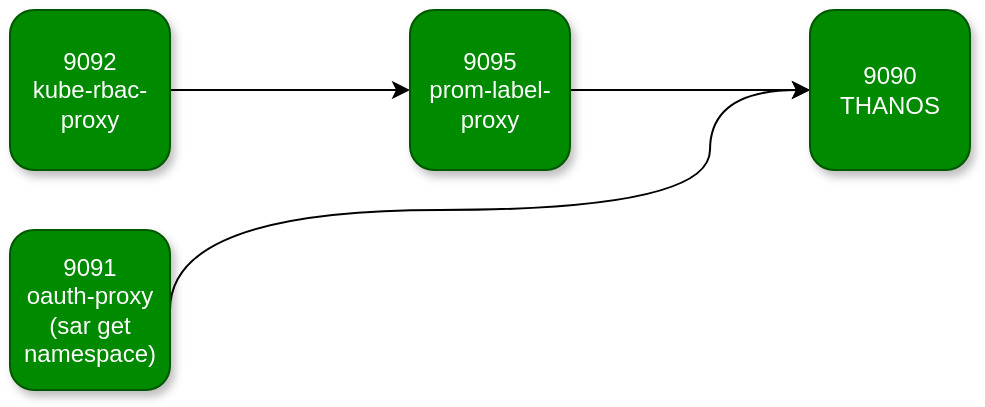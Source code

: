 <mxfile version="13.10.0" type="embed">
    <diagram id="hksw53_tMlPM6BykjMWk" name="Page-1">
        <mxGraphModel dx="1090" dy="556" grid="1" gridSize="10" guides="1" tooltips="1" connect="1" arrows="1" fold="1" page="1" pageScale="1" pageWidth="827" pageHeight="1169" math="0" shadow="0">
            <root>
                <mxCell id="0"/>
                <mxCell id="1" parent="0"/>
                <mxCell id="6" style="edgeStyle=orthogonalEdgeStyle;rounded=0;orthogonalLoop=1;jettySize=auto;html=1;entryX=0;entryY=0.5;entryDx=0;entryDy=0;strokeColor=#000000;" edge="1" parent="1" source="2" target="4">
                    <mxGeometry relative="1" as="geometry"/>
                </mxCell>
                <mxCell id="2" value="9092&lt;br&gt;kube-rbac-proxy" style="whiteSpace=wrap;html=1;aspect=fixed;shadow=1;fillColor=#008a00;strokeColor=#005700;fontColor=#ffffff;rounded=1;" vertex="1" parent="1">
                    <mxGeometry x="100" y="150" width="80" height="80" as="geometry"/>
                </mxCell>
                <mxCell id="8" style="edgeStyle=orthogonalEdgeStyle;orthogonalLoop=1;jettySize=auto;html=1;exitX=1;exitY=0.5;exitDx=0;exitDy=0;curved=1;strokeColor=#000000;" edge="1" parent="1" source="3">
                    <mxGeometry relative="1" as="geometry">
                        <mxPoint x="500" y="190" as="targetPoint"/>
                        <Array as="points">
                            <mxPoint x="180" y="250"/>
                            <mxPoint x="450" y="250"/>
                            <mxPoint x="450" y="190"/>
                        </Array>
                    </mxGeometry>
                </mxCell>
                <mxCell id="3" value="9091&lt;br&gt;oauth-proxy (sar get namespace)" style="whiteSpace=wrap;html=1;aspect=fixed;shadow=1;fillColor=#008a00;strokeColor=#005700;fontColor=#ffffff;rounded=1;" vertex="1" parent="1">
                    <mxGeometry x="100" y="260" width="80" height="80" as="geometry"/>
                </mxCell>
                <mxCell id="7" style="edgeStyle=orthogonalEdgeStyle;rounded=0;orthogonalLoop=1;jettySize=auto;html=1;exitX=1;exitY=0.5;exitDx=0;exitDy=0;strokeColor=#000000;" edge="1" parent="1" source="4" target="5">
                    <mxGeometry relative="1" as="geometry"/>
                </mxCell>
                <mxCell id="4" value="9095&lt;br&gt;prom-label-proxy" style="whiteSpace=wrap;html=1;aspect=fixed;shadow=1;fillColor=#008a00;strokeColor=#005700;fontColor=#ffffff;rounded=1;" vertex="1" parent="1">
                    <mxGeometry x="300" y="150" width="80" height="80" as="geometry"/>
                </mxCell>
                <mxCell id="5" value="9090&lt;br&gt;THANOS" style="whiteSpace=wrap;html=1;aspect=fixed;shadow=1;fillColor=#008a00;strokeColor=#005700;fontColor=#ffffff;rounded=1;" vertex="1" parent="1">
                    <mxGeometry x="500" y="150" width="80" height="80" as="geometry"/>
                </mxCell>
            </root>
        </mxGraphModel>
    </diagram>
</mxfile>